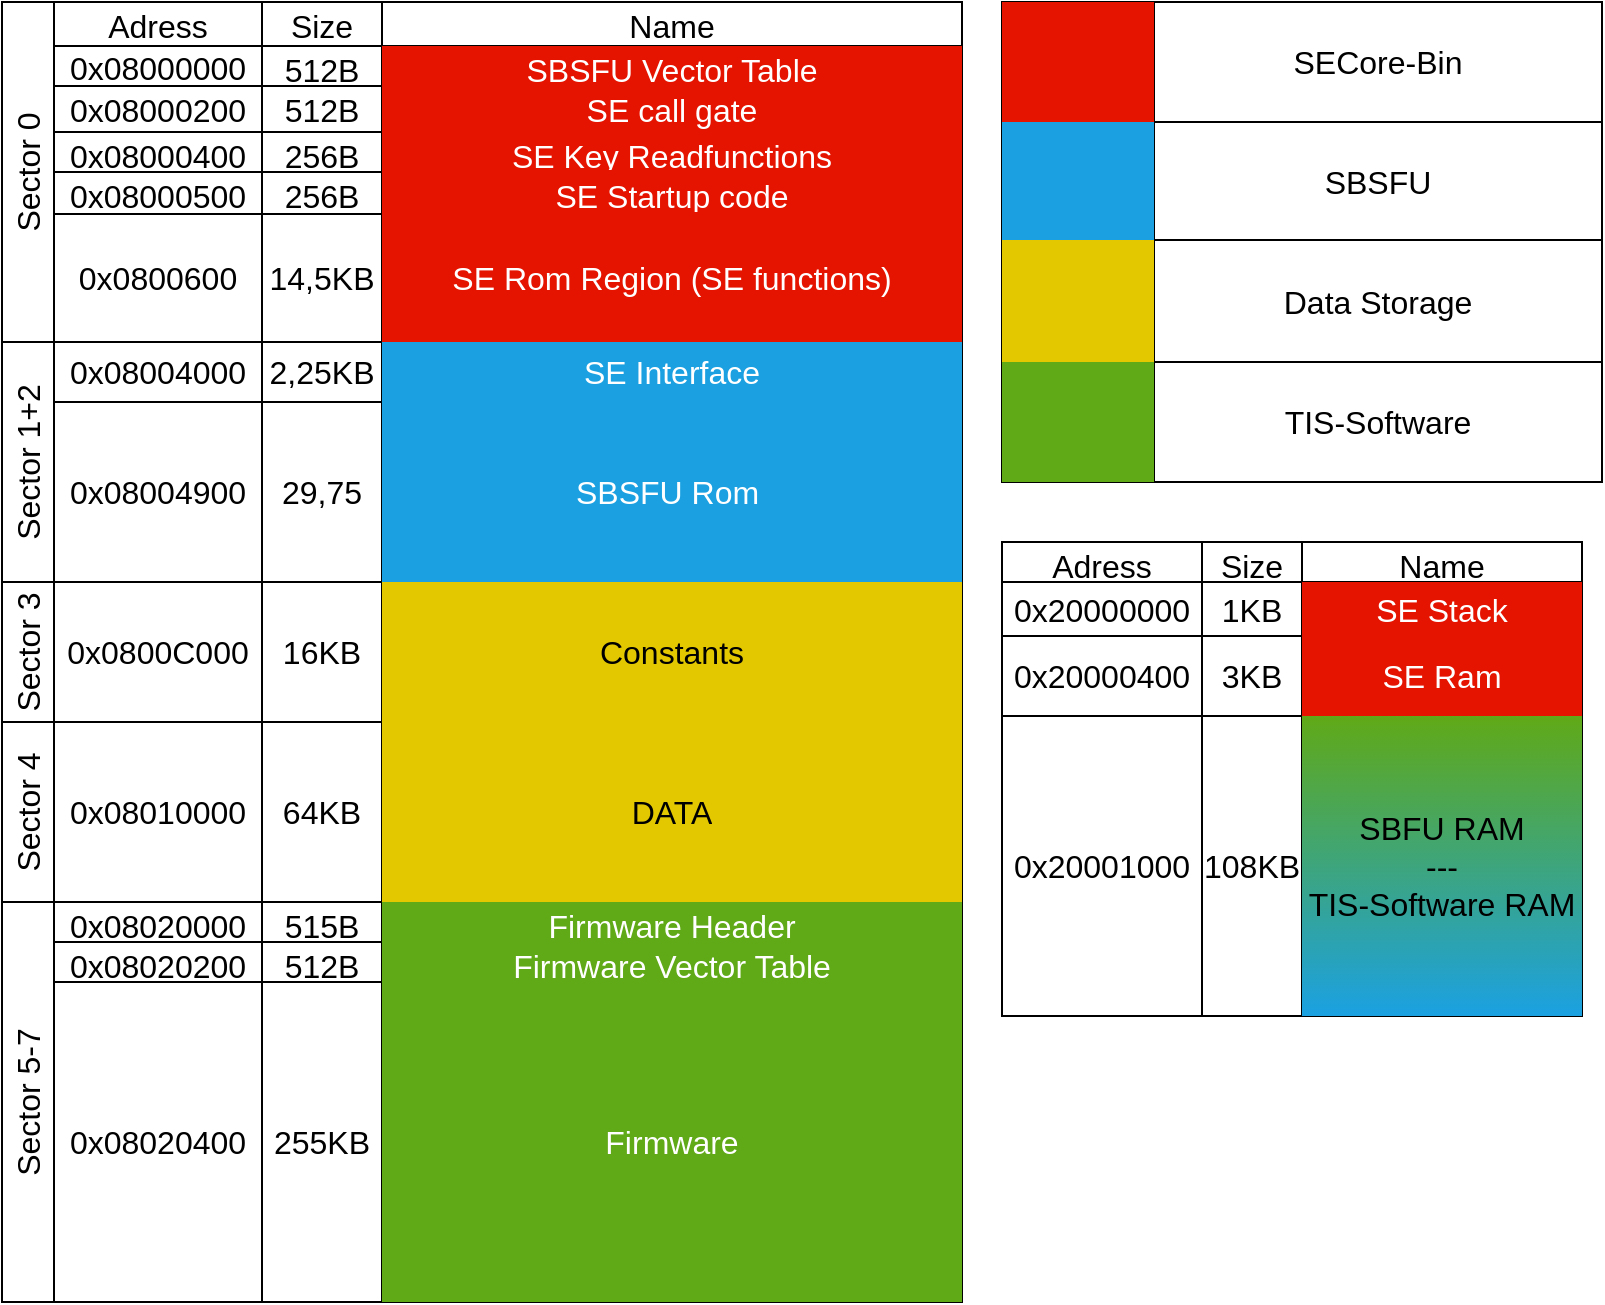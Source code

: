 <mxfile version="24.7.8">
  <diagram id="C5RBs43oDa-KdzZeNtuy" name="Page-1">
    <mxGraphModel dx="1562" dy="917" grid="1" gridSize="10" guides="1" tooltips="1" connect="1" arrows="1" fold="1" page="1" pageScale="1" pageWidth="827" pageHeight="1169" math="0" shadow="0">
      <root>
        <mxCell id="WIyWlLk6GJQsqaUBKTNV-0" />
        <mxCell id="WIyWlLk6GJQsqaUBKTNV-1" parent="WIyWlLk6GJQsqaUBKTNV-0" />
        <mxCell id="LE8xdL_ExhfQRllUuAMV-0" value="" style="shape=table;startSize=0;container=1;collapsible=0;childLayout=tableLayout;fontSize=16;" vertex="1" parent="WIyWlLk6GJQsqaUBKTNV-1">
          <mxGeometry x="510" y="30" width="300" height="240" as="geometry" />
        </mxCell>
        <mxCell id="LE8xdL_ExhfQRllUuAMV-1" value="" style="shape=tableRow;horizontal=0;startSize=0;swimlaneHead=0;swimlaneBody=0;strokeColor=inherit;top=0;left=0;bottom=0;right=0;collapsible=0;dropTarget=0;fillColor=none;points=[[0,0.5],[1,0.5]];portConstraint=eastwest;fontSize=16;" vertex="1" parent="LE8xdL_ExhfQRllUuAMV-0">
          <mxGeometry width="300" height="60" as="geometry" />
        </mxCell>
        <mxCell id="LE8xdL_ExhfQRllUuAMV-2" value="" style="shape=partialRectangle;html=1;whiteSpace=wrap;connectable=0;strokeColor=#B20000;overflow=hidden;fillColor=#e51400;top=0;left=0;bottom=0;right=0;pointerEvents=1;fontSize=16;fontColor=#ffffff;" vertex="1" parent="LE8xdL_ExhfQRllUuAMV-1">
          <mxGeometry width="76" height="60" as="geometry">
            <mxRectangle width="76" height="60" as="alternateBounds" />
          </mxGeometry>
        </mxCell>
        <mxCell id="LE8xdL_ExhfQRllUuAMV-3" value="SECore-Bin" style="shape=partialRectangle;html=1;whiteSpace=wrap;connectable=0;strokeColor=inherit;overflow=hidden;fillColor=none;top=0;left=0;bottom=0;right=0;pointerEvents=1;fontSize=16;" vertex="1" parent="LE8xdL_ExhfQRllUuAMV-1">
          <mxGeometry x="76" width="224" height="60" as="geometry">
            <mxRectangle width="224" height="60" as="alternateBounds" />
          </mxGeometry>
        </mxCell>
        <mxCell id="LE8xdL_ExhfQRllUuAMV-4" value="" style="shape=tableRow;horizontal=0;startSize=0;swimlaneHead=0;swimlaneBody=0;strokeColor=inherit;top=0;left=0;bottom=0;right=0;collapsible=0;dropTarget=0;fillColor=none;points=[[0,0.5],[1,0.5]];portConstraint=eastwest;fontSize=16;" vertex="1" parent="LE8xdL_ExhfQRllUuAMV-0">
          <mxGeometry y="60" width="300" height="59" as="geometry" />
        </mxCell>
        <mxCell id="LE8xdL_ExhfQRllUuAMV-5" value="" style="shape=partialRectangle;html=1;whiteSpace=wrap;connectable=0;strokeColor=#006EAF;overflow=hidden;fillColor=#1ba1e2;top=0;left=0;bottom=0;right=0;pointerEvents=1;fontSize=16;fontColor=#ffffff;" vertex="1" parent="LE8xdL_ExhfQRllUuAMV-4">
          <mxGeometry width="76" height="59" as="geometry">
            <mxRectangle width="76" height="59" as="alternateBounds" />
          </mxGeometry>
        </mxCell>
        <mxCell id="LE8xdL_ExhfQRllUuAMV-6" value="SBSFU" style="shape=partialRectangle;html=1;whiteSpace=wrap;connectable=0;strokeColor=inherit;overflow=hidden;fillColor=none;top=0;left=0;bottom=0;right=0;pointerEvents=1;fontSize=16;" vertex="1" parent="LE8xdL_ExhfQRllUuAMV-4">
          <mxGeometry x="76" width="224" height="59" as="geometry">
            <mxRectangle width="224" height="59" as="alternateBounds" />
          </mxGeometry>
        </mxCell>
        <mxCell id="LE8xdL_ExhfQRllUuAMV-7" value="" style="shape=tableRow;horizontal=0;startSize=0;swimlaneHead=0;swimlaneBody=0;strokeColor=inherit;top=0;left=0;bottom=0;right=0;collapsible=0;dropTarget=0;fillColor=none;points=[[0,0.5],[1,0.5]];portConstraint=eastwest;fontSize=16;" vertex="1" parent="LE8xdL_ExhfQRllUuAMV-0">
          <mxGeometry y="119" width="300" height="61" as="geometry" />
        </mxCell>
        <mxCell id="LE8xdL_ExhfQRllUuAMV-8" value="" style="shape=partialRectangle;html=1;whiteSpace=wrap;connectable=0;strokeColor=#B09500;overflow=hidden;fillColor=#e3c800;top=0;left=0;bottom=0;right=0;pointerEvents=1;fontSize=16;fontColor=#000000;" vertex="1" parent="LE8xdL_ExhfQRllUuAMV-7">
          <mxGeometry width="76" height="61" as="geometry">
            <mxRectangle width="76" height="61" as="alternateBounds" />
          </mxGeometry>
        </mxCell>
        <mxCell id="LE8xdL_ExhfQRllUuAMV-9" value="Data Storage" style="shape=partialRectangle;html=1;whiteSpace=wrap;connectable=0;strokeColor=inherit;overflow=hidden;fillColor=none;top=0;left=0;bottom=0;right=0;pointerEvents=1;fontSize=16;" vertex="1" parent="LE8xdL_ExhfQRllUuAMV-7">
          <mxGeometry x="76" width="224" height="61" as="geometry">
            <mxRectangle width="224" height="61" as="alternateBounds" />
          </mxGeometry>
        </mxCell>
        <mxCell id="LE8xdL_ExhfQRllUuAMV-10" style="shape=tableRow;horizontal=0;startSize=0;swimlaneHead=0;swimlaneBody=0;strokeColor=inherit;top=0;left=0;bottom=0;right=0;collapsible=0;dropTarget=0;fillColor=none;points=[[0,0.5],[1,0.5]];portConstraint=eastwest;fontSize=16;" vertex="1" parent="LE8xdL_ExhfQRllUuAMV-0">
          <mxGeometry y="180" width="300" height="60" as="geometry" />
        </mxCell>
        <mxCell id="LE8xdL_ExhfQRllUuAMV-11" value="" style="shape=partialRectangle;html=1;whiteSpace=wrap;connectable=0;strokeColor=#2D7600;overflow=hidden;fillColor=#60a917;top=0;left=0;bottom=0;right=0;pointerEvents=1;fontSize=16;fontColor=#ffffff;" vertex="1" parent="LE8xdL_ExhfQRllUuAMV-10">
          <mxGeometry width="76" height="60" as="geometry">
            <mxRectangle width="76" height="60" as="alternateBounds" />
          </mxGeometry>
        </mxCell>
        <mxCell id="LE8xdL_ExhfQRllUuAMV-12" value="TIS-Software" style="shape=partialRectangle;html=1;whiteSpace=wrap;connectable=0;strokeColor=inherit;overflow=hidden;fillColor=none;top=0;left=0;bottom=0;right=0;pointerEvents=1;fontSize=16;" vertex="1" parent="LE8xdL_ExhfQRllUuAMV-10">
          <mxGeometry x="76" width="224" height="60" as="geometry">
            <mxRectangle width="224" height="60" as="alternateBounds" />
          </mxGeometry>
        </mxCell>
        <mxCell id="LE8xdL_ExhfQRllUuAMV-13" value="" style="shape=table;startSize=0;container=1;collapsible=0;childLayout=tableLayout;fontSize=16;movable=1;resizable=1;rotatable=1;deletable=1;editable=1;locked=0;connectable=1;horizontal=1;" vertex="1" parent="WIyWlLk6GJQsqaUBKTNV-1">
          <mxGeometry x="10" y="30" width="480" height="650" as="geometry" />
        </mxCell>
        <mxCell id="LE8xdL_ExhfQRllUuAMV-14" value="" style="shape=tableRow;horizontal=0;startSize=0;swimlaneHead=0;swimlaneBody=0;strokeColor=inherit;top=0;left=0;bottom=0;right=0;collapsible=0;dropTarget=0;fillColor=none;points=[[0,0.5],[1,0.5]];portConstraint=eastwest;fontSize=16;movable=1;resizable=1;rotatable=1;deletable=1;editable=1;locked=0;connectable=1;" vertex="1" parent="LE8xdL_ExhfQRllUuAMV-13">
          <mxGeometry width="480" height="22" as="geometry" />
        </mxCell>
        <mxCell id="LE8xdL_ExhfQRllUuAMV-15" value="Sector 0" style="shape=partialRectangle;html=1;whiteSpace=wrap;connectable=1;strokeColor=inherit;overflow=hidden;fillColor=none;top=0;left=0;bottom=0;right=0;pointerEvents=1;fontSize=16;movable=1;resizable=1;rotatable=1;deletable=1;editable=1;locked=0;rowspan=6;colspan=1;flipV=1;flipH=1;horizontal=0;" vertex="1" parent="LE8xdL_ExhfQRllUuAMV-14">
          <mxGeometry width="26" height="170" as="geometry">
            <mxRectangle width="26" height="22" as="alternateBounds" />
          </mxGeometry>
        </mxCell>
        <mxCell id="LE8xdL_ExhfQRllUuAMV-16" value="Adress" style="shape=partialRectangle;html=1;whiteSpace=wrap;connectable=1;strokeColor=inherit;overflow=hidden;fillColor=none;top=0;left=0;bottom=0;right=0;pointerEvents=1;fontSize=16;movable=1;resizable=1;rotatable=1;deletable=1;editable=1;locked=0;" vertex="1" parent="LE8xdL_ExhfQRllUuAMV-14">
          <mxGeometry x="26" width="104" height="22" as="geometry">
            <mxRectangle width="104" height="22" as="alternateBounds" />
          </mxGeometry>
        </mxCell>
        <mxCell id="LE8xdL_ExhfQRllUuAMV-17" value="Size" style="shape=partialRectangle;html=1;whiteSpace=wrap;connectable=1;strokeColor=inherit;overflow=hidden;fillColor=none;top=0;left=0;bottom=0;right=0;pointerEvents=1;fontSize=16;movable=1;resizable=1;rotatable=1;deletable=1;editable=1;locked=0;" vertex="1" parent="LE8xdL_ExhfQRllUuAMV-14">
          <mxGeometry x="130" width="60" height="22" as="geometry">
            <mxRectangle width="60" height="22" as="alternateBounds" />
          </mxGeometry>
        </mxCell>
        <mxCell id="LE8xdL_ExhfQRllUuAMV-18" value="Name" style="shape=partialRectangle;html=1;whiteSpace=wrap;connectable=1;strokeColor=inherit;overflow=hidden;fillColor=none;top=0;left=0;bottom=0;right=0;pointerEvents=1;fontSize=16;movable=1;resizable=1;rotatable=1;deletable=1;editable=1;locked=0;" vertex="1" parent="LE8xdL_ExhfQRllUuAMV-14">
          <mxGeometry x="190" width="290" height="22" as="geometry">
            <mxRectangle width="290" height="22" as="alternateBounds" />
          </mxGeometry>
        </mxCell>
        <mxCell id="LE8xdL_ExhfQRllUuAMV-19" value="" style="shape=tableRow;horizontal=0;startSize=0;swimlaneHead=0;swimlaneBody=0;strokeColor=inherit;top=0;left=0;bottom=0;right=0;collapsible=0;dropTarget=0;fillColor=none;points=[[0,0.5],[1,0.5]];portConstraint=eastwest;fontSize=16;movable=1;resizable=1;rotatable=1;deletable=1;editable=1;locked=0;connectable=1;" vertex="1" parent="LE8xdL_ExhfQRllUuAMV-13">
          <mxGeometry y="22" width="480" height="20" as="geometry" />
        </mxCell>
        <mxCell id="LE8xdL_ExhfQRllUuAMV-20" style="shape=partialRectangle;html=1;whiteSpace=wrap;connectable=1;strokeColor=inherit;overflow=hidden;fillColor=none;top=0;left=0;bottom=0;right=0;pointerEvents=1;fontSize=16;movable=1;resizable=1;rotatable=1;deletable=1;editable=1;locked=0;" vertex="1" visible="0" parent="LE8xdL_ExhfQRllUuAMV-19">
          <mxGeometry width="26" height="20" as="geometry">
            <mxRectangle width="26" height="20" as="alternateBounds" />
          </mxGeometry>
        </mxCell>
        <mxCell id="LE8xdL_ExhfQRllUuAMV-21" value="0x08000000" style="shape=tableRow;horizontal=1;startSize=0;swimlaneHead=0;swimlaneBody=0;strokeColor=inherit;top=0;left=0;bottom=0;right=0;collapsible=0;dropTarget=0;fillColor=none;points=[[0,0.5],[1,0.5]];portConstraint=eastwest;fontSize=16;movable=1;resizable=1;rotatable=1;deletable=1;editable=1;locked=0;connectable=1;" vertex="1" parent="LE8xdL_ExhfQRllUuAMV-19">
          <mxGeometry x="26" width="104" height="20" as="geometry">
            <mxRectangle width="104" height="20" as="alternateBounds" />
          </mxGeometry>
        </mxCell>
        <mxCell id="LE8xdL_ExhfQRllUuAMV-22" style="shape=partialRectangle;html=1;whiteSpace=wrap;connectable=1;strokeColor=inherit;overflow=hidden;fillColor=none;top=0;left=0;bottom=0;right=0;pointerEvents=1;fontSize=16;movable=1;resizable=1;rotatable=1;deletable=1;editable=1;locked=0;" vertex="1" visible="0" parent="LE8xdL_ExhfQRllUuAMV-21">
          <mxGeometry width="20" height="20" as="geometry">
            <mxRectangle width="20" height="20" as="alternateBounds" />
          </mxGeometry>
        </mxCell>
        <mxCell id="LE8xdL_ExhfQRllUuAMV-23" value="512B" style="shape=partialRectangle;html=1;whiteSpace=wrap;connectable=1;strokeColor=inherit;overflow=hidden;fillColor=none;top=0;left=0;bottom=0;right=0;pointerEvents=1;fontSize=16;movable=1;resizable=1;rotatable=1;deletable=1;editable=1;locked=0;" vertex="1" parent="LE8xdL_ExhfQRllUuAMV-19">
          <mxGeometry x="130" width="60" height="20" as="geometry">
            <mxRectangle width="60" height="20" as="alternateBounds" />
          </mxGeometry>
        </mxCell>
        <mxCell id="LE8xdL_ExhfQRllUuAMV-24" value="SBSFU Vector Table" style="shape=partialRectangle;html=1;whiteSpace=wrap;connectable=1;strokeColor=#B20000;overflow=hidden;fillColor=#e51400;top=0;left=0;bottom=0;right=0;pointerEvents=1;fontSize=16;movable=1;resizable=1;rotatable=1;deletable=1;editable=1;locked=0;fontColor=#ffffff;" vertex="1" parent="LE8xdL_ExhfQRllUuAMV-19">
          <mxGeometry x="190" width="290" height="20" as="geometry">
            <mxRectangle width="290" height="20" as="alternateBounds" />
          </mxGeometry>
        </mxCell>
        <mxCell id="LE8xdL_ExhfQRllUuAMV-25" value="" style="shape=partialRectangle;html=1;whiteSpace=wrap;connectable=1;strokeColor=inherit;overflow=hidden;fillColor=none;top=0;left=0;bottom=0;right=0;pointerEvents=1;fontSize=16;movable=1;resizable=1;rotatable=1;deletable=1;editable=1;locked=0;" vertex="1" parent="LE8xdL_ExhfQRllUuAMV-19">
          <mxGeometry x="480" width="NaN" height="20" as="geometry">
            <mxRectangle width="NaN" height="20" as="alternateBounds" />
          </mxGeometry>
        </mxCell>
        <mxCell id="LE8xdL_ExhfQRllUuAMV-26" value="" style="shape=tableRow;horizontal=0;startSize=0;swimlaneHead=0;swimlaneBody=0;strokeColor=inherit;top=0;left=0;bottom=0;right=0;collapsible=0;dropTarget=0;fillColor=none;points=[[0,0.5],[1,0.5]];portConstraint=eastwest;fontSize=16;movable=1;resizable=1;rotatable=1;deletable=1;editable=1;locked=0;connectable=1;" vertex="1" parent="LE8xdL_ExhfQRllUuAMV-13">
          <mxGeometry y="42" width="480" height="23" as="geometry" />
        </mxCell>
        <mxCell id="LE8xdL_ExhfQRllUuAMV-27" style="shape=partialRectangle;html=1;whiteSpace=wrap;connectable=1;strokeColor=inherit;overflow=hidden;fillColor=none;top=0;left=0;bottom=0;right=0;pointerEvents=1;fontSize=16;movable=1;resizable=1;rotatable=1;deletable=1;editable=1;locked=0;" vertex="1" visible="0" parent="LE8xdL_ExhfQRllUuAMV-26">
          <mxGeometry width="26" height="23" as="geometry">
            <mxRectangle width="26" height="23" as="alternateBounds" />
          </mxGeometry>
        </mxCell>
        <mxCell id="LE8xdL_ExhfQRllUuAMV-28" value="0x08000200" style="shape=partialRectangle;html=1;whiteSpace=wrap;connectable=1;strokeColor=inherit;overflow=hidden;fillColor=none;top=0;left=0;bottom=0;right=0;pointerEvents=1;fontSize=16;movable=1;resizable=1;rotatable=1;deletable=1;editable=1;locked=0;" vertex="1" parent="LE8xdL_ExhfQRllUuAMV-26">
          <mxGeometry x="26" width="104" height="23" as="geometry">
            <mxRectangle width="104" height="23" as="alternateBounds" />
          </mxGeometry>
        </mxCell>
        <mxCell id="LE8xdL_ExhfQRllUuAMV-29" value="512B" style="shape=partialRectangle;html=1;whiteSpace=wrap;connectable=1;strokeColor=inherit;overflow=hidden;fillColor=none;top=0;left=0;bottom=0;right=0;pointerEvents=1;fontSize=16;movable=1;resizable=1;rotatable=1;deletable=1;editable=1;locked=0;" vertex="1" parent="LE8xdL_ExhfQRllUuAMV-26">
          <mxGeometry x="130" width="60" height="23" as="geometry">
            <mxRectangle width="60" height="23" as="alternateBounds" />
          </mxGeometry>
        </mxCell>
        <mxCell id="LE8xdL_ExhfQRllUuAMV-30" value="SE call gate" style="shape=partialRectangle;html=1;whiteSpace=wrap;connectable=1;strokeColor=#B20000;overflow=hidden;fillColor=#e51400;top=0;left=0;bottom=0;right=0;pointerEvents=1;fontSize=16;movable=1;resizable=1;rotatable=1;deletable=1;editable=1;locked=0;fontColor=#ffffff;" vertex="1" parent="LE8xdL_ExhfQRllUuAMV-26">
          <mxGeometry x="190" width="290" height="23" as="geometry">
            <mxRectangle width="290" height="23" as="alternateBounds" />
          </mxGeometry>
        </mxCell>
        <mxCell id="LE8xdL_ExhfQRllUuAMV-31" style="shape=tableRow;horizontal=0;startSize=0;swimlaneHead=0;swimlaneBody=0;strokeColor=inherit;top=0;left=0;bottom=0;right=0;collapsible=0;dropTarget=0;fillColor=none;points=[[0,0.5],[1,0.5]];portConstraint=eastwest;fontSize=16;movable=1;resizable=1;rotatable=1;deletable=1;editable=1;locked=0;connectable=1;" vertex="1" parent="LE8xdL_ExhfQRllUuAMV-13">
          <mxGeometry y="65" width="480" height="20" as="geometry" />
        </mxCell>
        <mxCell id="LE8xdL_ExhfQRllUuAMV-32" style="shape=partialRectangle;html=1;whiteSpace=wrap;connectable=1;strokeColor=inherit;overflow=hidden;fillColor=none;top=0;left=0;bottom=0;right=0;pointerEvents=1;fontSize=16;movable=1;resizable=1;rotatable=1;deletable=1;editable=1;locked=0;" vertex="1" visible="0" parent="LE8xdL_ExhfQRllUuAMV-31">
          <mxGeometry width="26" height="20" as="geometry">
            <mxRectangle width="26" height="20" as="alternateBounds" />
          </mxGeometry>
        </mxCell>
        <mxCell id="LE8xdL_ExhfQRllUuAMV-33" value="0x08000400" style="shape=partialRectangle;html=1;whiteSpace=wrap;connectable=1;strokeColor=inherit;overflow=hidden;fillColor=none;top=0;left=0;bottom=0;right=0;pointerEvents=1;fontSize=16;movable=1;resizable=1;rotatable=1;deletable=1;editable=1;locked=0;" vertex="1" parent="LE8xdL_ExhfQRllUuAMV-31">
          <mxGeometry x="26" width="104" height="20" as="geometry">
            <mxRectangle width="104" height="20" as="alternateBounds" />
          </mxGeometry>
        </mxCell>
        <mxCell id="LE8xdL_ExhfQRllUuAMV-34" value="256B" style="shape=partialRectangle;html=1;whiteSpace=wrap;connectable=1;strokeColor=inherit;overflow=hidden;fillColor=none;top=0;left=0;bottom=0;right=0;pointerEvents=1;fontSize=16;movable=1;resizable=1;rotatable=1;deletable=1;editable=1;locked=0;" vertex="1" parent="LE8xdL_ExhfQRllUuAMV-31">
          <mxGeometry x="130" width="60" height="20" as="geometry">
            <mxRectangle width="60" height="20" as="alternateBounds" />
          </mxGeometry>
        </mxCell>
        <mxCell id="LE8xdL_ExhfQRllUuAMV-35" value="SE Key Readfunctions" style="shape=partialRectangle;html=1;whiteSpace=wrap;connectable=1;strokeColor=#B20000;overflow=hidden;fillColor=#e51400;top=0;left=0;bottom=0;right=0;pointerEvents=1;fontSize=16;movable=1;resizable=1;rotatable=1;deletable=1;editable=1;locked=0;fontColor=#ffffff;" vertex="1" parent="LE8xdL_ExhfQRllUuAMV-31">
          <mxGeometry x="190" width="290" height="20" as="geometry">
            <mxRectangle width="290" height="20" as="alternateBounds" />
          </mxGeometry>
        </mxCell>
        <mxCell id="LE8xdL_ExhfQRllUuAMV-36" style="shape=tableRow;horizontal=0;startSize=0;swimlaneHead=0;swimlaneBody=0;strokeColor=inherit;top=0;left=0;bottom=0;right=0;collapsible=0;dropTarget=0;fillColor=none;points=[[0,0.5],[1,0.5]];portConstraint=eastwest;fontSize=16;movable=1;resizable=1;rotatable=1;deletable=1;editable=1;locked=0;connectable=1;" vertex="1" parent="LE8xdL_ExhfQRllUuAMV-13">
          <mxGeometry y="85" width="480" height="21" as="geometry" />
        </mxCell>
        <mxCell id="LE8xdL_ExhfQRllUuAMV-37" style="shape=partialRectangle;html=1;whiteSpace=wrap;connectable=1;strokeColor=inherit;overflow=hidden;fillColor=none;top=0;left=0;bottom=0;right=0;pointerEvents=1;fontSize=16;movable=1;resizable=1;rotatable=1;deletable=1;editable=1;locked=0;" vertex="1" visible="0" parent="LE8xdL_ExhfQRllUuAMV-36">
          <mxGeometry width="26" height="21" as="geometry">
            <mxRectangle width="26" height="21" as="alternateBounds" />
          </mxGeometry>
        </mxCell>
        <mxCell id="LE8xdL_ExhfQRllUuAMV-38" value="0x08000500" style="shape=partialRectangle;html=1;whiteSpace=wrap;connectable=1;strokeColor=inherit;overflow=hidden;fillColor=none;top=0;left=0;bottom=0;right=0;pointerEvents=1;fontSize=16;movable=1;resizable=1;rotatable=1;deletable=1;editable=1;locked=0;" vertex="1" parent="LE8xdL_ExhfQRllUuAMV-36">
          <mxGeometry x="26" width="104" height="21" as="geometry">
            <mxRectangle width="104" height="21" as="alternateBounds" />
          </mxGeometry>
        </mxCell>
        <mxCell id="LE8xdL_ExhfQRllUuAMV-39" value="256B" style="shape=partialRectangle;html=1;whiteSpace=wrap;connectable=1;strokeColor=inherit;overflow=hidden;fillColor=none;top=0;left=0;bottom=0;right=0;pointerEvents=1;fontSize=16;movable=1;resizable=1;rotatable=1;deletable=1;editable=1;locked=0;" vertex="1" parent="LE8xdL_ExhfQRllUuAMV-36">
          <mxGeometry x="130" width="60" height="21" as="geometry">
            <mxRectangle width="60" height="21" as="alternateBounds" />
          </mxGeometry>
        </mxCell>
        <mxCell id="LE8xdL_ExhfQRllUuAMV-40" value="SE Startup code" style="shape=partialRectangle;html=1;whiteSpace=wrap;connectable=1;strokeColor=#B20000;overflow=hidden;fillColor=#e51400;top=0;left=0;bottom=0;right=0;pointerEvents=1;fontSize=16;movable=1;resizable=1;rotatable=1;deletable=1;editable=1;locked=0;fontColor=#ffffff;" vertex="1" parent="LE8xdL_ExhfQRllUuAMV-36">
          <mxGeometry x="190" width="290" height="21" as="geometry">
            <mxRectangle width="290" height="21" as="alternateBounds" />
          </mxGeometry>
        </mxCell>
        <mxCell id="LE8xdL_ExhfQRllUuAMV-41" style="shape=tableRow;horizontal=0;startSize=0;swimlaneHead=0;swimlaneBody=0;strokeColor=inherit;top=0;left=0;bottom=0;right=0;collapsible=0;dropTarget=0;fillColor=none;points=[[0,0.5],[1,0.5]];portConstraint=eastwest;fontSize=16;movable=1;resizable=1;rotatable=1;deletable=1;editable=1;locked=0;connectable=1;" vertex="1" parent="LE8xdL_ExhfQRllUuAMV-13">
          <mxGeometry y="106" width="480" height="64" as="geometry" />
        </mxCell>
        <mxCell id="LE8xdL_ExhfQRllUuAMV-42" style="shape=partialRectangle;html=1;whiteSpace=wrap;connectable=1;strokeColor=inherit;overflow=hidden;fillColor=none;top=0;left=0;bottom=0;right=0;pointerEvents=1;fontSize=16;movable=1;resizable=1;rotatable=1;deletable=1;editable=1;locked=0;" vertex="1" visible="0" parent="LE8xdL_ExhfQRllUuAMV-41">
          <mxGeometry width="26" height="64" as="geometry">
            <mxRectangle width="26" height="64" as="alternateBounds" />
          </mxGeometry>
        </mxCell>
        <mxCell id="LE8xdL_ExhfQRllUuAMV-43" value="0x0800600" style="shape=partialRectangle;html=1;whiteSpace=wrap;connectable=1;strokeColor=inherit;overflow=hidden;fillColor=none;top=0;left=0;bottom=0;right=0;pointerEvents=1;fontSize=16;movable=1;resizable=1;rotatable=1;deletable=1;editable=1;locked=0;" vertex="1" parent="LE8xdL_ExhfQRllUuAMV-41">
          <mxGeometry x="26" width="104" height="64" as="geometry">
            <mxRectangle width="104" height="64" as="alternateBounds" />
          </mxGeometry>
        </mxCell>
        <mxCell id="LE8xdL_ExhfQRllUuAMV-44" value="14,5KB" style="shape=partialRectangle;html=1;whiteSpace=wrap;connectable=1;strokeColor=inherit;overflow=hidden;fillColor=none;top=0;left=0;bottom=0;right=0;pointerEvents=1;fontSize=16;movable=1;resizable=1;rotatable=1;deletable=1;editable=1;locked=0;" vertex="1" parent="LE8xdL_ExhfQRllUuAMV-41">
          <mxGeometry x="130" width="60" height="64" as="geometry">
            <mxRectangle width="60" height="64" as="alternateBounds" />
          </mxGeometry>
        </mxCell>
        <mxCell id="LE8xdL_ExhfQRllUuAMV-45" value="SE Rom Region (SE functions)" style="shape=partialRectangle;html=1;whiteSpace=wrap;connectable=1;strokeColor=#B20000;overflow=hidden;fillColor=#e51400;top=0;left=0;bottom=0;right=0;pointerEvents=1;fontSize=16;movable=1;resizable=1;rotatable=1;deletable=1;editable=1;locked=0;fontColor=#ffffff;" vertex="1" parent="LE8xdL_ExhfQRllUuAMV-41">
          <mxGeometry x="190" width="290" height="64" as="geometry">
            <mxRectangle width="290" height="64" as="alternateBounds" />
          </mxGeometry>
        </mxCell>
        <mxCell id="LE8xdL_ExhfQRllUuAMV-46" style="shape=tableRow;horizontal=0;startSize=0;swimlaneHead=0;swimlaneBody=0;strokeColor=inherit;top=0;left=0;bottom=0;right=0;collapsible=0;dropTarget=0;fillColor=none;points=[[0,0.5],[1,0.5]];portConstraint=eastwest;fontSize=16;movable=1;resizable=1;rotatable=1;deletable=1;editable=1;locked=0;connectable=1;" vertex="1" parent="LE8xdL_ExhfQRllUuAMV-13">
          <mxGeometry y="170" width="480" height="30" as="geometry" />
        </mxCell>
        <mxCell id="LE8xdL_ExhfQRllUuAMV-47" value="Sector 1+2" style="shape=partialRectangle;html=1;whiteSpace=wrap;connectable=1;strokeColor=inherit;overflow=hidden;fillColor=none;top=0;left=0;bottom=0;right=0;pointerEvents=1;fontSize=16;movable=1;resizable=1;rotatable=1;deletable=1;editable=1;locked=0;rowspan=2;colspan=1;horizontal=0;" vertex="1" parent="LE8xdL_ExhfQRllUuAMV-46">
          <mxGeometry width="26" height="120" as="geometry">
            <mxRectangle width="26" height="30" as="alternateBounds" />
          </mxGeometry>
        </mxCell>
        <mxCell id="LE8xdL_ExhfQRllUuAMV-48" value="0x08004000" style="shape=partialRectangle;html=1;whiteSpace=wrap;connectable=1;strokeColor=inherit;overflow=hidden;fillColor=none;top=0;left=0;bottom=0;right=0;pointerEvents=1;fontSize=16;movable=1;resizable=1;rotatable=1;deletable=1;editable=1;locked=0;" vertex="1" parent="LE8xdL_ExhfQRllUuAMV-46">
          <mxGeometry x="26" width="104" height="30" as="geometry">
            <mxRectangle width="104" height="30" as="alternateBounds" />
          </mxGeometry>
        </mxCell>
        <mxCell id="LE8xdL_ExhfQRllUuAMV-49" value="2,25KB" style="shape=partialRectangle;html=1;whiteSpace=wrap;connectable=1;strokeColor=inherit;overflow=hidden;fillColor=none;top=0;left=0;bottom=0;right=0;pointerEvents=1;fontSize=16;movable=1;resizable=1;rotatable=1;deletable=1;editable=1;locked=0;" vertex="1" parent="LE8xdL_ExhfQRllUuAMV-46">
          <mxGeometry x="130" width="60" height="30" as="geometry">
            <mxRectangle width="60" height="30" as="alternateBounds" />
          </mxGeometry>
        </mxCell>
        <mxCell id="LE8xdL_ExhfQRllUuAMV-50" value="SE Interface" style="shape=partialRectangle;html=1;whiteSpace=wrap;connectable=1;strokeColor=#006EAF;overflow=hidden;fillColor=#1ba1e2;top=0;left=0;bottom=0;right=0;pointerEvents=1;fontSize=16;movable=1;resizable=1;rotatable=1;deletable=1;editable=1;locked=0;fontColor=#ffffff;" vertex="1" parent="LE8xdL_ExhfQRllUuAMV-46">
          <mxGeometry x="190" width="290" height="30" as="geometry">
            <mxRectangle width="290" height="30" as="alternateBounds" />
          </mxGeometry>
        </mxCell>
        <mxCell id="LE8xdL_ExhfQRllUuAMV-51" style="shape=tableRow;horizontal=0;startSize=0;swimlaneHead=0;swimlaneBody=0;strokeColor=inherit;top=0;left=0;bottom=0;right=0;collapsible=0;dropTarget=0;fillColor=none;points=[[0,0.5],[1,0.5]];portConstraint=eastwest;fontSize=16;movable=1;resizable=1;rotatable=1;deletable=1;editable=1;locked=0;connectable=1;" vertex="1" parent="LE8xdL_ExhfQRllUuAMV-13">
          <mxGeometry y="200" width="480" height="90" as="geometry" />
        </mxCell>
        <mxCell id="LE8xdL_ExhfQRllUuAMV-52" style="shape=partialRectangle;html=1;whiteSpace=wrap;connectable=1;strokeColor=inherit;overflow=hidden;fillColor=none;top=0;left=0;bottom=0;right=0;pointerEvents=1;fontSize=16;movable=1;resizable=1;rotatable=1;deletable=1;editable=1;locked=0;" vertex="1" visible="0" parent="LE8xdL_ExhfQRllUuAMV-51">
          <mxGeometry width="26" height="90" as="geometry">
            <mxRectangle width="26" height="90" as="alternateBounds" />
          </mxGeometry>
        </mxCell>
        <mxCell id="LE8xdL_ExhfQRllUuAMV-53" value="0x08004900" style="shape=partialRectangle;html=1;whiteSpace=wrap;connectable=1;strokeColor=inherit;overflow=hidden;fillColor=none;top=0;left=0;bottom=0;right=0;pointerEvents=1;fontSize=16;movable=1;resizable=1;rotatable=1;deletable=1;editable=1;locked=0;" vertex="1" parent="LE8xdL_ExhfQRllUuAMV-51">
          <mxGeometry x="26" width="104" height="90" as="geometry">
            <mxRectangle width="104" height="90" as="alternateBounds" />
          </mxGeometry>
        </mxCell>
        <mxCell id="LE8xdL_ExhfQRllUuAMV-54" value="29,75" style="shape=partialRectangle;html=1;whiteSpace=wrap;connectable=1;strokeColor=inherit;overflow=hidden;fillColor=none;top=0;left=0;bottom=0;right=0;pointerEvents=1;fontSize=16;movable=1;resizable=1;rotatable=1;deletable=1;editable=1;locked=0;" vertex="1" parent="LE8xdL_ExhfQRllUuAMV-51">
          <mxGeometry x="130" width="60" height="90" as="geometry">
            <mxRectangle width="60" height="90" as="alternateBounds" />
          </mxGeometry>
        </mxCell>
        <mxCell id="LE8xdL_ExhfQRllUuAMV-55" value="SBSFU Rom&amp;nbsp;" style="shape=partialRectangle;html=1;whiteSpace=wrap;connectable=1;strokeColor=#006EAF;overflow=hidden;fillColor=#1ba1e2;top=0;left=0;bottom=0;right=0;pointerEvents=1;fontSize=16;movable=1;resizable=1;rotatable=1;deletable=1;editable=1;locked=0;fontColor=#ffffff;" vertex="1" parent="LE8xdL_ExhfQRllUuAMV-51">
          <mxGeometry x="190" width="290" height="90" as="geometry">
            <mxRectangle width="290" height="90" as="alternateBounds" />
          </mxGeometry>
        </mxCell>
        <mxCell id="LE8xdL_ExhfQRllUuAMV-56" style="shape=tableRow;horizontal=0;startSize=0;swimlaneHead=0;swimlaneBody=0;strokeColor=inherit;top=0;left=0;bottom=0;right=0;collapsible=0;dropTarget=0;fillColor=none;points=[[0,0.5],[1,0.5]];portConstraint=eastwest;fontSize=16;movable=1;resizable=1;rotatable=1;deletable=1;editable=1;locked=0;connectable=1;" vertex="1" parent="LE8xdL_ExhfQRllUuAMV-13">
          <mxGeometry y="290" width="480" height="70" as="geometry" />
        </mxCell>
        <mxCell id="LE8xdL_ExhfQRllUuAMV-57" value="Sector 3" style="shape=partialRectangle;html=1;whiteSpace=wrap;connectable=1;strokeColor=inherit;overflow=hidden;fillColor=none;top=0;left=0;bottom=0;right=0;pointerEvents=1;fontSize=16;movable=1;resizable=1;rotatable=1;deletable=1;editable=1;locked=0;horizontal=0;" vertex="1" parent="LE8xdL_ExhfQRllUuAMV-56">
          <mxGeometry width="26" height="70" as="geometry">
            <mxRectangle width="26" height="70" as="alternateBounds" />
          </mxGeometry>
        </mxCell>
        <mxCell id="LE8xdL_ExhfQRllUuAMV-58" value="0x0800C000" style="shape=partialRectangle;html=1;whiteSpace=wrap;connectable=1;strokeColor=inherit;overflow=hidden;fillColor=none;top=0;left=0;bottom=0;right=0;pointerEvents=1;fontSize=16;movable=1;resizable=1;rotatable=1;deletable=1;editable=1;locked=0;" vertex="1" parent="LE8xdL_ExhfQRllUuAMV-56">
          <mxGeometry x="26" width="104" height="70" as="geometry">
            <mxRectangle width="104" height="70" as="alternateBounds" />
          </mxGeometry>
        </mxCell>
        <mxCell id="LE8xdL_ExhfQRllUuAMV-59" value="16KB" style="shape=partialRectangle;html=1;whiteSpace=wrap;connectable=1;strokeColor=inherit;overflow=hidden;fillColor=none;top=0;left=0;bottom=0;right=0;pointerEvents=1;fontSize=16;movable=1;resizable=1;rotatable=1;deletable=1;editable=1;locked=0;" vertex="1" parent="LE8xdL_ExhfQRllUuAMV-56">
          <mxGeometry x="130" width="60" height="70" as="geometry">
            <mxRectangle width="60" height="70" as="alternateBounds" />
          </mxGeometry>
        </mxCell>
        <mxCell id="LE8xdL_ExhfQRllUuAMV-60" value="Constants" style="shape=partialRectangle;html=1;whiteSpace=wrap;connectable=1;strokeColor=#B09500;overflow=hidden;fillColor=#e3c800;top=0;left=0;bottom=0;right=0;pointerEvents=1;fontSize=16;movable=1;resizable=1;rotatable=1;deletable=1;editable=1;locked=0;fontColor=#000000;" vertex="1" parent="LE8xdL_ExhfQRllUuAMV-56">
          <mxGeometry x="190" width="290" height="70" as="geometry">
            <mxRectangle width="290" height="70" as="alternateBounds" />
          </mxGeometry>
        </mxCell>
        <mxCell id="LE8xdL_ExhfQRllUuAMV-61" style="shape=tableRow;horizontal=0;startSize=0;swimlaneHead=0;swimlaneBody=0;strokeColor=inherit;top=0;left=0;bottom=0;right=0;collapsible=0;dropTarget=0;fillColor=none;points=[[0,0.5],[1,0.5]];portConstraint=eastwest;fontSize=16;movable=1;resizable=1;rotatable=1;deletable=1;editable=1;locked=0;connectable=1;" vertex="1" parent="LE8xdL_ExhfQRllUuAMV-13">
          <mxGeometry y="360" width="480" height="90" as="geometry" />
        </mxCell>
        <mxCell id="LE8xdL_ExhfQRllUuAMV-62" value="Sector 4" style="shape=partialRectangle;html=1;whiteSpace=wrap;connectable=1;strokeColor=inherit;overflow=hidden;fillColor=none;top=0;left=0;bottom=0;right=0;pointerEvents=1;fontSize=16;movable=1;resizable=1;rotatable=1;deletable=1;editable=1;locked=0;horizontal=0;" vertex="1" parent="LE8xdL_ExhfQRllUuAMV-61">
          <mxGeometry width="26" height="90" as="geometry">
            <mxRectangle width="26" height="90" as="alternateBounds" />
          </mxGeometry>
        </mxCell>
        <mxCell id="LE8xdL_ExhfQRllUuAMV-63" value="0x08010000" style="shape=partialRectangle;html=1;whiteSpace=wrap;connectable=1;strokeColor=inherit;overflow=hidden;fillColor=none;top=0;left=0;bottom=0;right=0;pointerEvents=1;fontSize=16;movable=1;resizable=1;rotatable=1;deletable=1;editable=1;locked=0;" vertex="1" parent="LE8xdL_ExhfQRllUuAMV-61">
          <mxGeometry x="26" width="104" height="90" as="geometry">
            <mxRectangle width="104" height="90" as="alternateBounds" />
          </mxGeometry>
        </mxCell>
        <mxCell id="LE8xdL_ExhfQRllUuAMV-64" value="64KB" style="shape=partialRectangle;html=1;whiteSpace=wrap;connectable=1;strokeColor=inherit;overflow=hidden;fillColor=none;top=0;left=0;bottom=0;right=0;pointerEvents=1;fontSize=16;movable=1;resizable=1;rotatable=1;deletable=1;editable=1;locked=0;" vertex="1" parent="LE8xdL_ExhfQRllUuAMV-61">
          <mxGeometry x="130" width="60" height="90" as="geometry">
            <mxRectangle width="60" height="90" as="alternateBounds" />
          </mxGeometry>
        </mxCell>
        <mxCell id="LE8xdL_ExhfQRllUuAMV-65" value="DATA" style="shape=partialRectangle;html=1;whiteSpace=wrap;connectable=1;strokeColor=#B09500;overflow=hidden;fillColor=#e3c800;top=0;left=0;bottom=0;right=0;pointerEvents=1;fontSize=16;movable=1;resizable=1;rotatable=1;deletable=1;editable=1;locked=0;fontColor=#000000;" vertex="1" parent="LE8xdL_ExhfQRllUuAMV-61">
          <mxGeometry x="190" width="290" height="90" as="geometry">
            <mxRectangle width="290" height="90" as="alternateBounds" />
          </mxGeometry>
        </mxCell>
        <mxCell id="LE8xdL_ExhfQRllUuAMV-66" style="shape=tableRow;horizontal=0;startSize=0;swimlaneHead=0;swimlaneBody=0;strokeColor=inherit;top=0;left=0;bottom=0;right=0;collapsible=0;dropTarget=0;fillColor=none;points=[[0,0.5],[1,0.5]];portConstraint=eastwest;fontSize=16;movable=1;resizable=1;rotatable=1;deletable=1;editable=1;locked=0;connectable=1;" vertex="1" parent="LE8xdL_ExhfQRllUuAMV-13">
          <mxGeometry y="450" width="480" height="20" as="geometry" />
        </mxCell>
        <mxCell id="LE8xdL_ExhfQRllUuAMV-67" value="Sector 5-7" style="shape=partialRectangle;html=1;whiteSpace=wrap;connectable=1;strokeColor=inherit;overflow=hidden;fillColor=none;top=0;left=0;bottom=0;right=0;pointerEvents=1;fontSize=16;movable=1;resizable=1;rotatable=1;deletable=1;editable=1;locked=0;rowspan=3;colspan=1;horizontal=0;" vertex="1" parent="LE8xdL_ExhfQRllUuAMV-66">
          <mxGeometry width="26" height="200" as="geometry">
            <mxRectangle width="26" height="20" as="alternateBounds" />
          </mxGeometry>
        </mxCell>
        <mxCell id="LE8xdL_ExhfQRllUuAMV-68" value="0x08020000" style="shape=partialRectangle;html=1;whiteSpace=wrap;connectable=1;strokeColor=inherit;overflow=hidden;fillColor=none;top=0;left=0;bottom=0;right=0;pointerEvents=1;fontSize=16;movable=1;resizable=1;rotatable=1;deletable=1;editable=1;locked=0;" vertex="1" parent="LE8xdL_ExhfQRllUuAMV-66">
          <mxGeometry x="26" width="104" height="20" as="geometry">
            <mxRectangle width="104" height="20" as="alternateBounds" />
          </mxGeometry>
        </mxCell>
        <mxCell id="LE8xdL_ExhfQRllUuAMV-69" value="515B" style="shape=partialRectangle;html=1;whiteSpace=wrap;connectable=1;strokeColor=inherit;overflow=hidden;fillColor=none;top=0;left=0;bottom=0;right=0;pointerEvents=1;fontSize=16;movable=1;resizable=1;rotatable=1;deletable=1;editable=1;locked=0;" vertex="1" parent="LE8xdL_ExhfQRllUuAMV-66">
          <mxGeometry x="130" width="60" height="20" as="geometry">
            <mxRectangle width="60" height="20" as="alternateBounds" />
          </mxGeometry>
        </mxCell>
        <mxCell id="LE8xdL_ExhfQRllUuAMV-70" value="Firmware Header" style="shape=partialRectangle;html=1;whiteSpace=wrap;connectable=1;strokeColor=#2D7600;overflow=hidden;fillColor=#60a917;top=0;left=0;bottom=0;right=0;pointerEvents=1;fontSize=16;movable=1;resizable=1;rotatable=1;deletable=1;editable=1;locked=0;fontColor=#ffffff;" vertex="1" parent="LE8xdL_ExhfQRllUuAMV-66">
          <mxGeometry x="190" width="290" height="20" as="geometry">
            <mxRectangle width="290" height="20" as="alternateBounds" />
          </mxGeometry>
        </mxCell>
        <mxCell id="LE8xdL_ExhfQRllUuAMV-71" style="shape=tableRow;horizontal=0;startSize=0;swimlaneHead=0;swimlaneBody=0;strokeColor=inherit;top=0;left=0;bottom=0;right=0;collapsible=0;dropTarget=0;fillColor=none;points=[[0,0.5],[1,0.5]];portConstraint=eastwest;fontSize=16;movable=1;resizable=1;rotatable=1;deletable=1;editable=1;locked=0;connectable=1;" vertex="1" parent="LE8xdL_ExhfQRllUuAMV-13">
          <mxGeometry y="470" width="480" height="20" as="geometry" />
        </mxCell>
        <mxCell id="LE8xdL_ExhfQRllUuAMV-72" style="shape=partialRectangle;html=1;whiteSpace=wrap;connectable=1;strokeColor=inherit;overflow=hidden;fillColor=none;top=0;left=0;bottom=0;right=0;pointerEvents=1;fontSize=16;movable=1;resizable=1;rotatable=1;deletable=1;editable=1;locked=0;" vertex="1" visible="0" parent="LE8xdL_ExhfQRllUuAMV-71">
          <mxGeometry width="26" height="20" as="geometry">
            <mxRectangle width="26" height="20" as="alternateBounds" />
          </mxGeometry>
        </mxCell>
        <mxCell id="LE8xdL_ExhfQRllUuAMV-73" value="0x08020200" style="shape=partialRectangle;html=1;whiteSpace=wrap;connectable=1;strokeColor=inherit;overflow=hidden;fillColor=none;top=0;left=0;bottom=0;right=0;pointerEvents=1;fontSize=16;movable=1;resizable=1;rotatable=1;deletable=1;editable=1;locked=0;" vertex="1" parent="LE8xdL_ExhfQRllUuAMV-71">
          <mxGeometry x="26" width="104" height="20" as="geometry">
            <mxRectangle width="104" height="20" as="alternateBounds" />
          </mxGeometry>
        </mxCell>
        <mxCell id="LE8xdL_ExhfQRllUuAMV-74" value="512B" style="shape=partialRectangle;html=1;whiteSpace=wrap;connectable=1;strokeColor=inherit;overflow=hidden;fillColor=none;top=0;left=0;bottom=0;right=0;pointerEvents=1;fontSize=16;movable=1;resizable=1;rotatable=1;deletable=1;editable=1;locked=0;" vertex="1" parent="LE8xdL_ExhfQRllUuAMV-71">
          <mxGeometry x="130" width="60" height="20" as="geometry">
            <mxRectangle width="60" height="20" as="alternateBounds" />
          </mxGeometry>
        </mxCell>
        <mxCell id="LE8xdL_ExhfQRllUuAMV-75" value="Firmware Vector Table" style="shape=partialRectangle;html=1;whiteSpace=wrap;connectable=1;strokeColor=#2D7600;overflow=hidden;fillColor=#60a917;top=0;left=0;bottom=0;right=0;pointerEvents=1;fontSize=16;movable=1;resizable=1;rotatable=1;deletable=1;editable=1;locked=0;fontColor=#ffffff;" vertex="1" parent="LE8xdL_ExhfQRllUuAMV-71">
          <mxGeometry x="190" width="290" height="20" as="geometry">
            <mxRectangle width="290" height="20" as="alternateBounds" />
          </mxGeometry>
        </mxCell>
        <mxCell id="LE8xdL_ExhfQRllUuAMV-76" style="shape=tableRow;horizontal=0;startSize=0;swimlaneHead=0;swimlaneBody=0;strokeColor=inherit;top=0;left=0;bottom=0;right=0;collapsible=0;dropTarget=0;fillColor=none;points=[[0,0.5],[1,0.5]];portConstraint=eastwest;fontSize=16;movable=1;resizable=1;rotatable=1;deletable=1;editable=1;locked=0;connectable=1;" vertex="1" parent="LE8xdL_ExhfQRllUuAMV-13">
          <mxGeometry y="490" width="480" height="160" as="geometry" />
        </mxCell>
        <mxCell id="LE8xdL_ExhfQRllUuAMV-77" style="shape=partialRectangle;html=1;whiteSpace=wrap;connectable=1;strokeColor=inherit;overflow=hidden;fillColor=none;top=0;left=0;bottom=0;right=0;pointerEvents=1;fontSize=16;movable=1;resizable=1;rotatable=1;deletable=1;editable=1;locked=0;" vertex="1" visible="0" parent="LE8xdL_ExhfQRllUuAMV-76">
          <mxGeometry width="26" height="160" as="geometry">
            <mxRectangle width="26" height="160" as="alternateBounds" />
          </mxGeometry>
        </mxCell>
        <mxCell id="LE8xdL_ExhfQRllUuAMV-78" value="0x08020400" style="shape=partialRectangle;html=1;whiteSpace=wrap;connectable=1;strokeColor=inherit;overflow=hidden;fillColor=none;top=0;left=0;bottom=0;right=0;pointerEvents=1;fontSize=16;movable=1;resizable=1;rotatable=1;deletable=1;editable=1;locked=0;" vertex="1" parent="LE8xdL_ExhfQRllUuAMV-76">
          <mxGeometry x="26" width="104" height="160" as="geometry">
            <mxRectangle width="104" height="160" as="alternateBounds" />
          </mxGeometry>
        </mxCell>
        <mxCell id="LE8xdL_ExhfQRllUuAMV-79" value="255KB" style="shape=partialRectangle;html=1;whiteSpace=wrap;connectable=1;strokeColor=inherit;overflow=hidden;fillColor=none;top=0;left=0;bottom=0;right=0;pointerEvents=1;fontSize=16;movable=1;resizable=1;rotatable=1;deletable=1;editable=1;locked=0;" vertex="1" parent="LE8xdL_ExhfQRllUuAMV-76">
          <mxGeometry x="130" width="60" height="160" as="geometry">
            <mxRectangle width="60" height="160" as="alternateBounds" />
          </mxGeometry>
        </mxCell>
        <mxCell id="LE8xdL_ExhfQRllUuAMV-80" value="Firmware" style="shape=partialRectangle;html=1;whiteSpace=wrap;connectable=1;strokeColor=#2D7600;overflow=hidden;fillColor=#60a917;top=0;left=0;bottom=0;right=0;pointerEvents=1;fontSize=16;movable=1;resizable=1;rotatable=1;deletable=1;editable=1;locked=0;fontColor=#ffffff;" vertex="1" parent="LE8xdL_ExhfQRllUuAMV-76">
          <mxGeometry x="190" width="290" height="160" as="geometry">
            <mxRectangle width="290" height="160" as="alternateBounds" />
          </mxGeometry>
        </mxCell>
        <mxCell id="LE8xdL_ExhfQRllUuAMV-81" value="" style="shape=table;startSize=0;container=1;collapsible=0;childLayout=tableLayout;fontSize=16;" vertex="1" parent="WIyWlLk6GJQsqaUBKTNV-1">
          <mxGeometry x="510" y="300" width="290" height="237" as="geometry" />
        </mxCell>
        <mxCell id="LE8xdL_ExhfQRllUuAMV-82" value="" style="shape=tableRow;horizontal=0;startSize=0;swimlaneHead=0;swimlaneBody=0;strokeColor=inherit;top=0;left=0;bottom=0;right=0;collapsible=0;dropTarget=0;fillColor=none;points=[[0,0.5],[1,0.5]];portConstraint=eastwest;fontSize=16;" vertex="1" parent="LE8xdL_ExhfQRllUuAMV-81">
          <mxGeometry width="290" height="20" as="geometry" />
        </mxCell>
        <mxCell id="LE8xdL_ExhfQRllUuAMV-83" value="Adress" style="shape=partialRectangle;html=1;whiteSpace=wrap;connectable=0;strokeColor=inherit;overflow=hidden;fillColor=none;top=0;left=0;bottom=0;right=0;pointerEvents=1;fontSize=16;" vertex="1" parent="LE8xdL_ExhfQRllUuAMV-82">
          <mxGeometry width="100" height="20" as="geometry">
            <mxRectangle width="100" height="20" as="alternateBounds" />
          </mxGeometry>
        </mxCell>
        <mxCell id="LE8xdL_ExhfQRllUuAMV-84" value="Size" style="shape=partialRectangle;html=1;whiteSpace=wrap;connectable=0;strokeColor=inherit;overflow=hidden;fillColor=none;top=0;left=0;bottom=0;right=0;pointerEvents=1;fontSize=16;" vertex="1" parent="LE8xdL_ExhfQRllUuAMV-82">
          <mxGeometry x="100" width="50" height="20" as="geometry">
            <mxRectangle width="50" height="20" as="alternateBounds" />
          </mxGeometry>
        </mxCell>
        <mxCell id="LE8xdL_ExhfQRllUuAMV-85" value="Name" style="shape=partialRectangle;html=1;whiteSpace=wrap;connectable=0;strokeColor=inherit;overflow=hidden;fillColor=none;top=0;left=0;bottom=0;right=0;pointerEvents=1;fontSize=16;" vertex="1" parent="LE8xdL_ExhfQRllUuAMV-82">
          <mxGeometry x="150" width="140" height="20" as="geometry">
            <mxRectangle width="140" height="20" as="alternateBounds" />
          </mxGeometry>
        </mxCell>
        <mxCell id="LE8xdL_ExhfQRllUuAMV-86" value="" style="shape=tableRow;horizontal=0;startSize=0;swimlaneHead=0;swimlaneBody=0;strokeColor=inherit;top=0;left=0;bottom=0;right=0;collapsible=0;dropTarget=0;fillColor=none;points=[[0,0.5],[1,0.5]];portConstraint=eastwest;fontSize=16;" vertex="1" parent="LE8xdL_ExhfQRllUuAMV-81">
          <mxGeometry y="20" width="290" height="27" as="geometry" />
        </mxCell>
        <mxCell id="LE8xdL_ExhfQRllUuAMV-87" value="0x20000000" style="shape=partialRectangle;html=1;whiteSpace=wrap;connectable=0;strokeColor=inherit;overflow=hidden;fillColor=none;top=0;left=0;bottom=0;right=0;pointerEvents=1;fontSize=16;" vertex="1" parent="LE8xdL_ExhfQRllUuAMV-86">
          <mxGeometry width="100" height="27" as="geometry">
            <mxRectangle width="100" height="27" as="alternateBounds" />
          </mxGeometry>
        </mxCell>
        <mxCell id="LE8xdL_ExhfQRllUuAMV-88" value="1KB" style="shape=partialRectangle;html=1;whiteSpace=wrap;connectable=0;strokeColor=inherit;overflow=hidden;fillColor=none;top=0;left=0;bottom=0;right=0;pointerEvents=1;fontSize=16;" vertex="1" parent="LE8xdL_ExhfQRllUuAMV-86">
          <mxGeometry x="100" width="50" height="27" as="geometry">
            <mxRectangle width="50" height="27" as="alternateBounds" />
          </mxGeometry>
        </mxCell>
        <mxCell id="LE8xdL_ExhfQRllUuAMV-89" value="SE Stack" style="shape=partialRectangle;html=1;whiteSpace=wrap;connectable=0;strokeColor=#B20000;overflow=hidden;fillColor=#e51400;top=0;left=0;bottom=0;right=0;pointerEvents=1;fontSize=16;fontColor=#ffffff;" vertex="1" parent="LE8xdL_ExhfQRllUuAMV-86">
          <mxGeometry x="150" width="140" height="27" as="geometry">
            <mxRectangle width="140" height="27" as="alternateBounds" />
          </mxGeometry>
        </mxCell>
        <mxCell id="LE8xdL_ExhfQRllUuAMV-90" value="" style="shape=tableRow;horizontal=0;startSize=0;swimlaneHead=0;swimlaneBody=0;strokeColor=inherit;top=0;left=0;bottom=0;right=0;collapsible=0;dropTarget=0;fillColor=none;points=[[0,0.5],[1,0.5]];portConstraint=eastwest;fontSize=16;" vertex="1" parent="LE8xdL_ExhfQRllUuAMV-81">
          <mxGeometry y="47" width="290" height="40" as="geometry" />
        </mxCell>
        <mxCell id="LE8xdL_ExhfQRllUuAMV-91" value="0x20000400" style="shape=partialRectangle;html=1;whiteSpace=wrap;connectable=0;strokeColor=inherit;overflow=hidden;fillColor=none;top=0;left=0;bottom=0;right=0;pointerEvents=1;fontSize=16;" vertex="1" parent="LE8xdL_ExhfQRllUuAMV-90">
          <mxGeometry width="100" height="40" as="geometry">
            <mxRectangle width="100" height="40" as="alternateBounds" />
          </mxGeometry>
        </mxCell>
        <mxCell id="LE8xdL_ExhfQRllUuAMV-92" value="3KB" style="shape=partialRectangle;html=1;whiteSpace=wrap;connectable=0;strokeColor=inherit;overflow=hidden;fillColor=none;top=0;left=0;bottom=0;right=0;pointerEvents=1;fontSize=16;" vertex="1" parent="LE8xdL_ExhfQRllUuAMV-90">
          <mxGeometry x="100" width="50" height="40" as="geometry">
            <mxRectangle width="50" height="40" as="alternateBounds" />
          </mxGeometry>
        </mxCell>
        <mxCell id="LE8xdL_ExhfQRllUuAMV-93" value="SE Ram" style="shape=partialRectangle;html=1;whiteSpace=wrap;connectable=0;strokeColor=#B20000;overflow=hidden;fillColor=#e51400;top=0;left=0;bottom=0;right=0;pointerEvents=1;fontSize=16;fontColor=#ffffff;" vertex="1" parent="LE8xdL_ExhfQRllUuAMV-90">
          <mxGeometry x="150" width="140" height="40" as="geometry">
            <mxRectangle width="140" height="40" as="alternateBounds" />
          </mxGeometry>
        </mxCell>
        <mxCell id="LE8xdL_ExhfQRllUuAMV-94" style="shape=tableRow;horizontal=0;startSize=0;swimlaneHead=0;swimlaneBody=0;strokeColor=inherit;top=0;left=0;bottom=0;right=0;collapsible=0;dropTarget=0;fillColor=none;points=[[0,0.5],[1,0.5]];portConstraint=eastwest;fontSize=16;" vertex="1" parent="LE8xdL_ExhfQRllUuAMV-81">
          <mxGeometry y="87" width="290" height="150" as="geometry" />
        </mxCell>
        <mxCell id="LE8xdL_ExhfQRllUuAMV-95" value="0x20001000" style="shape=partialRectangle;html=1;whiteSpace=wrap;connectable=0;strokeColor=inherit;overflow=hidden;fillColor=none;top=0;left=0;bottom=0;right=0;pointerEvents=1;fontSize=16;" vertex="1" parent="LE8xdL_ExhfQRllUuAMV-94">
          <mxGeometry width="100" height="150" as="geometry">
            <mxRectangle width="100" height="150" as="alternateBounds" />
          </mxGeometry>
        </mxCell>
        <mxCell id="LE8xdL_ExhfQRllUuAMV-96" value="108KB" style="shape=partialRectangle;html=1;whiteSpace=wrap;connectable=0;strokeColor=inherit;overflow=hidden;fillColor=none;top=0;left=0;bottom=0;right=0;pointerEvents=1;fontSize=16;" vertex="1" parent="LE8xdL_ExhfQRllUuAMV-94">
          <mxGeometry x="100" width="50" height="150" as="geometry">
            <mxRectangle width="50" height="150" as="alternateBounds" />
          </mxGeometry>
        </mxCell>
        <mxCell id="LE8xdL_ExhfQRllUuAMV-97" value="SBFU RAM&lt;br&gt;---&lt;br&gt;TIS-Software&lt;span style=&quot;background-color: initial;&quot;&gt;&amp;nbsp;RAM&lt;/span&gt;" style="shape=partialRectangle;html=1;whiteSpace=wrap;connectable=0;overflow=hidden;top=0;left=0;bottom=0;right=0;pointerEvents=1;fontSize=16;gradientColor=#1BA1E2;fillColor=#60A917;" vertex="1" parent="LE8xdL_ExhfQRllUuAMV-94">
          <mxGeometry x="150" width="140" height="150" as="geometry">
            <mxRectangle width="140" height="150" as="alternateBounds" />
          </mxGeometry>
        </mxCell>
      </root>
    </mxGraphModel>
  </diagram>
</mxfile>
